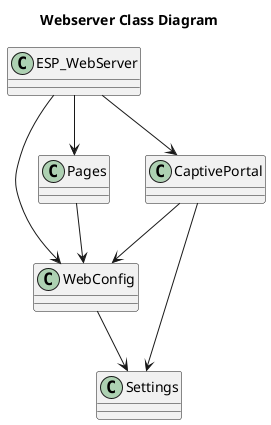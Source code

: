 @startuml

Title Webserver Class Diagram

class ESP_WebServer
class Settings
class WebConfig
class Pages
class CaptivePortal

ESP_WebServer --> Pages 
ESP_WebServer --> CaptivePortal 

WebConfig --> Settings 
ESP_WebServer --> WebConfig 
Pages --> WebConfig 
CaptivePortal --> WebConfig 
CaptivePortal --> Settings 

@enduml